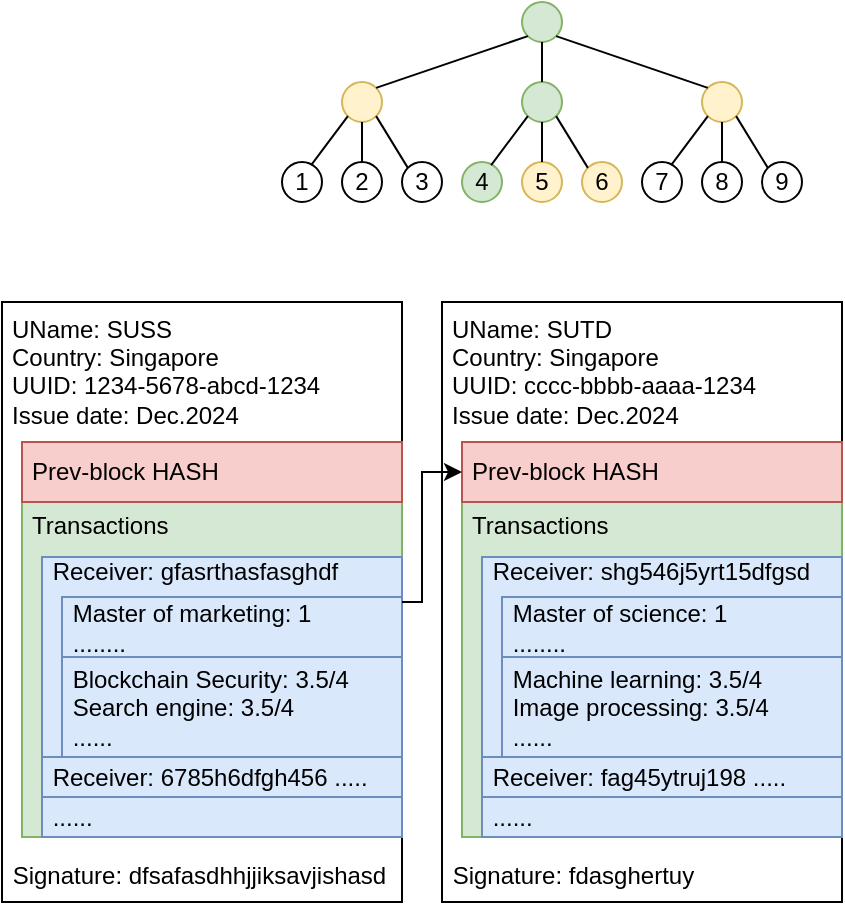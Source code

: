 <mxfile version="24.7.14">
  <diagram name="Page-1" id="_C3TLegI7R8yPhaLSQ1L">
    <mxGraphModel dx="1854" dy="439" grid="1" gridSize="10" guides="1" tooltips="1" connect="1" arrows="1" fold="1" page="1" pageScale="1" pageWidth="850" pageHeight="1100" math="0" shadow="0">
      <root>
        <mxCell id="0" />
        <mxCell id="1" parent="0" />
        <mxCell id="fRx-R-XlH92UUbTNDXMt-1" value="1" style="ellipse;whiteSpace=wrap;html=1;" parent="1" vertex="1">
          <mxGeometry x="360" y="250" width="20" height="20" as="geometry" />
        </mxCell>
        <mxCell id="fRx-R-XlH92UUbTNDXMt-2" value="2" style="ellipse;whiteSpace=wrap;html=1;" parent="1" vertex="1">
          <mxGeometry x="390" y="250" width="20" height="20" as="geometry" />
        </mxCell>
        <mxCell id="fRx-R-XlH92UUbTNDXMt-3" value="3" style="ellipse;whiteSpace=wrap;html=1;" parent="1" vertex="1">
          <mxGeometry x="420" y="250" width="20" height="20" as="geometry" />
        </mxCell>
        <mxCell id="fRx-R-XlH92UUbTNDXMt-4" value="" style="ellipse;whiteSpace=wrap;html=1;fillColor=#fff2cc;strokeColor=#d6b656;" parent="1" vertex="1">
          <mxGeometry x="390" y="210" width="20" height="20" as="geometry" />
        </mxCell>
        <mxCell id="fRx-R-XlH92UUbTNDXMt-5" value="" style="endArrow=none;html=1;rounded=0;exitX=0.729;exitY=0.076;exitDx=0;exitDy=0;entryX=0;entryY=1;entryDx=0;entryDy=0;exitPerimeter=0;" parent="1" source="fRx-R-XlH92UUbTNDXMt-1" target="fRx-R-XlH92UUbTNDXMt-4" edge="1">
          <mxGeometry width="50" height="50" relative="1" as="geometry">
            <mxPoint x="440" y="270" as="sourcePoint" />
            <mxPoint x="490" y="220" as="targetPoint" />
          </mxGeometry>
        </mxCell>
        <mxCell id="fRx-R-XlH92UUbTNDXMt-6" value="" style="endArrow=none;html=1;rounded=0;exitX=0.5;exitY=0;exitDx=0;exitDy=0;entryX=0.5;entryY=1;entryDx=0;entryDy=0;" parent="1" source="fRx-R-XlH92UUbTNDXMt-2" target="fRx-R-XlH92UUbTNDXMt-4" edge="1">
          <mxGeometry width="50" height="50" relative="1" as="geometry">
            <mxPoint x="384" y="262" as="sourcePoint" />
            <mxPoint x="403" y="237" as="targetPoint" />
          </mxGeometry>
        </mxCell>
        <mxCell id="fRx-R-XlH92UUbTNDXMt-7" value="" style="endArrow=none;html=1;rounded=0;exitX=0;exitY=0;exitDx=0;exitDy=0;entryX=1;entryY=1;entryDx=0;entryDy=0;" parent="1" source="fRx-R-XlH92UUbTNDXMt-3" target="fRx-R-XlH92UUbTNDXMt-4" edge="1">
          <mxGeometry width="50" height="50" relative="1" as="geometry">
            <mxPoint x="410" y="260" as="sourcePoint" />
            <mxPoint x="410" y="240" as="targetPoint" />
          </mxGeometry>
        </mxCell>
        <mxCell id="fRx-R-XlH92UUbTNDXMt-8" value="4" style="ellipse;whiteSpace=wrap;html=1;fillColor=#d5e8d4;strokeColor=#82b366;" parent="1" vertex="1">
          <mxGeometry x="450" y="250" width="20" height="20" as="geometry" />
        </mxCell>
        <mxCell id="fRx-R-XlH92UUbTNDXMt-9" value="5" style="ellipse;whiteSpace=wrap;html=1;fillColor=#fff2cc;strokeColor=#d6b656;" parent="1" vertex="1">
          <mxGeometry x="480" y="250" width="20" height="20" as="geometry" />
        </mxCell>
        <mxCell id="fRx-R-XlH92UUbTNDXMt-10" value="6" style="ellipse;whiteSpace=wrap;html=1;fillColor=#fff2cc;strokeColor=#d6b656;" parent="1" vertex="1">
          <mxGeometry x="510" y="250" width="20" height="20" as="geometry" />
        </mxCell>
        <mxCell id="fRx-R-XlH92UUbTNDXMt-11" value="" style="ellipse;whiteSpace=wrap;html=1;fillColor=#d5e8d4;strokeColor=#82b366;" parent="1" vertex="1">
          <mxGeometry x="480" y="210" width="20" height="20" as="geometry" />
        </mxCell>
        <mxCell id="fRx-R-XlH92UUbTNDXMt-12" value="" style="endArrow=none;html=1;rounded=0;exitX=0.729;exitY=0.076;exitDx=0;exitDy=0;entryX=0;entryY=1;entryDx=0;entryDy=0;exitPerimeter=0;" parent="1" source="fRx-R-XlH92UUbTNDXMt-8" target="fRx-R-XlH92UUbTNDXMt-11" edge="1">
          <mxGeometry width="50" height="50" relative="1" as="geometry">
            <mxPoint x="530" y="270" as="sourcePoint" />
            <mxPoint x="580" y="220" as="targetPoint" />
          </mxGeometry>
        </mxCell>
        <mxCell id="fRx-R-XlH92UUbTNDXMt-13" value="" style="endArrow=none;html=1;rounded=0;exitX=0.5;exitY=0;exitDx=0;exitDy=0;entryX=0.5;entryY=1;entryDx=0;entryDy=0;" parent="1" source="fRx-R-XlH92UUbTNDXMt-9" target="fRx-R-XlH92UUbTNDXMt-11" edge="1">
          <mxGeometry width="50" height="50" relative="1" as="geometry">
            <mxPoint x="474" y="262" as="sourcePoint" />
            <mxPoint x="493" y="237" as="targetPoint" />
          </mxGeometry>
        </mxCell>
        <mxCell id="fRx-R-XlH92UUbTNDXMt-14" value="" style="endArrow=none;html=1;rounded=0;exitX=0;exitY=0;exitDx=0;exitDy=0;entryX=1;entryY=1;entryDx=0;entryDy=0;" parent="1" source="fRx-R-XlH92UUbTNDXMt-10" target="fRx-R-XlH92UUbTNDXMt-11" edge="1">
          <mxGeometry width="50" height="50" relative="1" as="geometry">
            <mxPoint x="500" y="260" as="sourcePoint" />
            <mxPoint x="500" y="240" as="targetPoint" />
          </mxGeometry>
        </mxCell>
        <mxCell id="fRx-R-XlH92UUbTNDXMt-15" value="7" style="ellipse;whiteSpace=wrap;html=1;" parent="1" vertex="1">
          <mxGeometry x="540" y="250" width="20" height="20" as="geometry" />
        </mxCell>
        <mxCell id="fRx-R-XlH92UUbTNDXMt-16" value="8" style="ellipse;whiteSpace=wrap;html=1;" parent="1" vertex="1">
          <mxGeometry x="570" y="250" width="20" height="20" as="geometry" />
        </mxCell>
        <mxCell id="fRx-R-XlH92UUbTNDXMt-17" value="9" style="ellipse;whiteSpace=wrap;html=1;" parent="1" vertex="1">
          <mxGeometry x="600" y="250" width="20" height="20" as="geometry" />
        </mxCell>
        <mxCell id="fRx-R-XlH92UUbTNDXMt-18" value="" style="ellipse;whiteSpace=wrap;html=1;fillColor=#fff2cc;strokeColor=#d6b656;" parent="1" vertex="1">
          <mxGeometry x="570" y="210" width="20" height="20" as="geometry" />
        </mxCell>
        <mxCell id="fRx-R-XlH92UUbTNDXMt-19" value="" style="endArrow=none;html=1;rounded=0;exitX=0.729;exitY=0.076;exitDx=0;exitDy=0;entryX=0;entryY=1;entryDx=0;entryDy=0;exitPerimeter=0;" parent="1" source="fRx-R-XlH92UUbTNDXMt-15" target="fRx-R-XlH92UUbTNDXMt-18" edge="1">
          <mxGeometry width="50" height="50" relative="1" as="geometry">
            <mxPoint x="620" y="270" as="sourcePoint" />
            <mxPoint x="670" y="220" as="targetPoint" />
          </mxGeometry>
        </mxCell>
        <mxCell id="fRx-R-XlH92UUbTNDXMt-20" value="" style="endArrow=none;html=1;rounded=0;exitX=0.5;exitY=0;exitDx=0;exitDy=0;entryX=0.5;entryY=1;entryDx=0;entryDy=0;" parent="1" source="fRx-R-XlH92UUbTNDXMt-16" target="fRx-R-XlH92UUbTNDXMt-18" edge="1">
          <mxGeometry width="50" height="50" relative="1" as="geometry">
            <mxPoint x="564" y="262" as="sourcePoint" />
            <mxPoint x="583" y="237" as="targetPoint" />
          </mxGeometry>
        </mxCell>
        <mxCell id="fRx-R-XlH92UUbTNDXMt-21" value="" style="endArrow=none;html=1;rounded=0;exitX=0;exitY=0;exitDx=0;exitDy=0;entryX=1;entryY=1;entryDx=0;entryDy=0;" parent="1" source="fRx-R-XlH92UUbTNDXMt-17" target="fRx-R-XlH92UUbTNDXMt-18" edge="1">
          <mxGeometry width="50" height="50" relative="1" as="geometry">
            <mxPoint x="590" y="260" as="sourcePoint" />
            <mxPoint x="590" y="240" as="targetPoint" />
          </mxGeometry>
        </mxCell>
        <mxCell id="fRx-R-XlH92UUbTNDXMt-22" value="" style="ellipse;whiteSpace=wrap;html=1;fillColor=#d5e8d4;strokeColor=#82b366;" parent="1" vertex="1">
          <mxGeometry x="480" y="170" width="20" height="20" as="geometry" />
        </mxCell>
        <mxCell id="fRx-R-XlH92UUbTNDXMt-23" value="" style="endArrow=none;html=1;rounded=0;entryX=0.5;entryY=1;entryDx=0;entryDy=0;exitX=0.5;exitY=0;exitDx=0;exitDy=0;" parent="1" source="fRx-R-XlH92UUbTNDXMt-11" target="fRx-R-XlH92UUbTNDXMt-22" edge="1">
          <mxGeometry width="50" height="50" relative="1" as="geometry">
            <mxPoint x="440" y="200" as="sourcePoint" />
            <mxPoint x="490" y="150" as="targetPoint" />
          </mxGeometry>
        </mxCell>
        <mxCell id="fRx-R-XlH92UUbTNDXMt-24" value="" style="endArrow=none;html=1;rounded=0;entryX=0;entryY=1;entryDx=0;entryDy=0;exitX=1;exitY=0;exitDx=0;exitDy=0;" parent="1" source="fRx-R-XlH92UUbTNDXMt-4" target="fRx-R-XlH92UUbTNDXMt-22" edge="1">
          <mxGeometry width="50" height="50" relative="1" as="geometry">
            <mxPoint x="420" y="210" as="sourcePoint" />
            <mxPoint x="500" y="200" as="targetPoint" />
          </mxGeometry>
        </mxCell>
        <mxCell id="fRx-R-XlH92UUbTNDXMt-25" value="" style="endArrow=none;html=1;rounded=0;entryX=1;entryY=1;entryDx=0;entryDy=0;exitX=0;exitY=0;exitDx=0;exitDy=0;" parent="1" source="fRx-R-XlH92UUbTNDXMt-18" target="fRx-R-XlH92UUbTNDXMt-22" edge="1">
          <mxGeometry width="50" height="50" relative="1" as="geometry">
            <mxPoint x="417" y="223" as="sourcePoint" />
            <mxPoint x="493" y="197" as="targetPoint" />
          </mxGeometry>
        </mxCell>
        <mxCell id="HGDvCcWBCPNiUjmK5g9L-1" value="&lt;div style=&quot;text-align: justify; padding-left: 3px;&quot;&gt;&lt;span style=&quot;background-color: initial;&quot;&gt;UName: SUSS&lt;/span&gt;&lt;/div&gt;&lt;div style=&quot;text-align: justify; padding-left: 3px;&quot;&gt;&lt;span style=&quot;background-color: initial;&quot;&gt;Country: Singapore&lt;/span&gt;&lt;/div&gt;&lt;div style=&quot;text-align: justify; padding-left: 3px;&quot;&gt;&lt;span style=&quot;background-color: initial;&quot;&gt;UUID: 1234-5678-abcd-1234&lt;/span&gt;&lt;/div&gt;&lt;div style=&quot;text-align: justify; padding-left: 3px;&quot;&gt;Issue date: Dec.2024&lt;/div&gt;&lt;div style=&quot;text-align: justify; padding-left: 3px;&quot;&gt;&lt;br&gt;&lt;/div&gt;&lt;div style=&quot;text-align: justify;&quot;&gt;&lt;br&gt;&lt;/div&gt;&lt;div style=&quot;text-align: justify;&quot;&gt;&lt;br&gt;&lt;/div&gt;&lt;div style=&quot;text-align: justify;&quot;&gt;&lt;br&gt;&lt;/div&gt;&lt;div style=&quot;text-align: justify;&quot;&gt;&lt;br&gt;&lt;/div&gt;&lt;div style=&quot;text-align: justify;&quot;&gt;&lt;br&gt;&lt;/div&gt;&lt;div style=&quot;text-align: justify;&quot;&gt;&lt;br&gt;&lt;/div&gt;&lt;div style=&quot;text-align: justify;&quot;&gt;&lt;br&gt;&lt;/div&gt;&lt;div style=&quot;text-align: justify;&quot;&gt;&lt;br&gt;&lt;/div&gt;&lt;div style=&quot;text-align: justify;&quot;&gt;&lt;br&gt;&lt;/div&gt;&lt;div style=&quot;text-align: justify;&quot;&gt;&lt;br&gt;&lt;/div&gt;&lt;div style=&quot;text-align: justify;&quot;&gt;&lt;br&gt;&lt;/div&gt;&lt;div style=&quot;text-align: justify;&quot;&gt;&lt;br&gt;&lt;/div&gt;&lt;div style=&quot;text-align: justify;&quot;&gt;&lt;br&gt;&lt;/div&gt;&lt;div style=&quot;text-align: justify;&quot;&gt;&lt;br&gt;&lt;/div&gt;&lt;div style=&quot;text-align: justify;&quot;&gt;&amp;nbsp;Signature: dfsafasdhhjjiksavjishasd&lt;/div&gt;" style="rounded=0;whiteSpace=wrap;html=1;align=left;" parent="1" vertex="1">
          <mxGeometry x="220" y="320" width="200" height="300" as="geometry" />
        </mxCell>
        <mxCell id="HGDvCcWBCPNiUjmK5g9L-19" value="&lt;div style=&quot;text-align: justify; padding-left: 3px;&quot;&gt;&lt;span style=&quot;background-color: initial;&quot;&gt;Transactions&lt;/span&gt;&lt;/div&gt;&lt;div&gt;&lt;br&gt;&lt;/div&gt;&lt;div&gt;&lt;br&gt;&lt;/div&gt;&lt;div&gt;&lt;br&gt;&lt;/div&gt;&lt;div&gt;&lt;br&gt;&lt;/div&gt;&lt;div&gt;&lt;br&gt;&lt;/div&gt;&lt;div&gt;&lt;br&gt;&lt;/div&gt;&lt;div&gt;&lt;br&gt;&lt;/div&gt;&lt;div&gt;&lt;br&gt;&lt;/div&gt;&lt;div&gt;&lt;br&gt;&lt;/div&gt;&lt;div&gt;&amp;nbsp; &amp;nbsp; .....&lt;/div&gt;" style="rounded=0;whiteSpace=wrap;html=1;align=left;fillColor=#d5e8d4;strokeColor=#82b366;" parent="1" vertex="1">
          <mxGeometry x="230" y="420" width="190" height="167.5" as="geometry" />
        </mxCell>
        <mxCell id="HGDvCcWBCPNiUjmK5g9L-22" value="&amp;nbsp;Receiver: gfasrthasfasghdf&lt;div&gt;&lt;br&gt;&lt;/div&gt;&lt;div&gt;&lt;br&gt;&lt;/div&gt;&lt;div&gt;&lt;br&gt;&lt;/div&gt;&lt;div&gt;&lt;br&gt;&lt;/div&gt;&lt;div&gt;&lt;br&gt;&lt;/div&gt;&lt;div&gt;&lt;br&gt;&lt;/div&gt;" style="rounded=0;whiteSpace=wrap;html=1;align=left;fillColor=#dae8fc;strokeColor=#6c8ebf;" parent="1" vertex="1">
          <mxGeometry x="240" y="447.5" width="180" height="100" as="geometry" />
        </mxCell>
        <mxCell id="HGDvCcWBCPNiUjmK5g9L-24" value="&amp;nbsp;Master of marketing: 1&lt;div&gt;&amp;nbsp;........&lt;/div&gt;" style="rounded=0;whiteSpace=wrap;html=1;align=left;fillColor=#dae8fc;strokeColor=#6c8ebf;" parent="1" vertex="1">
          <mxGeometry x="250" y="467.5" width="170" height="30" as="geometry" />
        </mxCell>
        <mxCell id="HGDvCcWBCPNiUjmK5g9L-25" value="&amp;nbsp;Blockchain Security: 3.5/4&lt;div&gt;&amp;nbsp;Search engine: 3.5/4&lt;/div&gt;&lt;div&gt;&amp;nbsp;......&lt;/div&gt;" style="rounded=0;whiteSpace=wrap;html=1;align=left;fillColor=#dae8fc;strokeColor=#6c8ebf;" parent="1" vertex="1">
          <mxGeometry x="250" y="497.5" width="170" height="50" as="geometry" />
        </mxCell>
        <mxCell id="HGDvCcWBCPNiUjmK5g9L-27" value="&amp;nbsp;Receiver: 6785h6dfgh456 ....." style="rounded=0;whiteSpace=wrap;html=1;align=left;fillColor=#dae8fc;strokeColor=#6c8ebf;" parent="1" vertex="1">
          <mxGeometry x="240" y="547.5" width="180" height="20" as="geometry" />
        </mxCell>
        <mxCell id="HGDvCcWBCPNiUjmK5g9L-28" value="&amp;nbsp;......" style="rounded=0;whiteSpace=wrap;html=1;align=left;fillColor=#dae8fc;strokeColor=#6c8ebf;" parent="1" vertex="1">
          <mxGeometry x="240" y="567.5" width="180" height="20" as="geometry" />
        </mxCell>
        <mxCell id="HGDvCcWBCPNiUjmK5g9L-29" value="&lt;div style=&quot;text-align: justify; padding-left: 3px;&quot;&gt;&lt;span style=&quot;background-color: initial;&quot;&gt;UName: SUTD&lt;/span&gt;&lt;/div&gt;&lt;div style=&quot;text-align: justify; padding-left: 3px;&quot;&gt;&lt;span style=&quot;background-color: initial;&quot;&gt;Country: Singapore&lt;/span&gt;&lt;/div&gt;&lt;div style=&quot;text-align: justify; padding-left: 3px;&quot;&gt;&lt;span style=&quot;background-color: initial;&quot;&gt;UUID: cccc-bbbb-aaaa-1234&lt;/span&gt;&lt;/div&gt;&lt;div style=&quot;text-align: justify; padding-left: 3px;&quot;&gt;Issue date: Dec.2024&lt;/div&gt;&lt;div style=&quot;text-align: justify;&quot;&gt;&lt;br&gt;&lt;/div&gt;&lt;div style=&quot;text-align: justify;&quot;&gt;&lt;br&gt;&lt;/div&gt;&lt;div style=&quot;text-align: justify;&quot;&gt;&lt;br&gt;&lt;/div&gt;&lt;div style=&quot;text-align: justify;&quot;&gt;&lt;br&gt;&lt;/div&gt;&lt;div style=&quot;text-align: justify;&quot;&gt;&lt;br&gt;&lt;/div&gt;&lt;div style=&quot;text-align: justify;&quot;&gt;&lt;br&gt;&lt;/div&gt;&lt;div style=&quot;text-align: justify;&quot;&gt;&lt;br&gt;&lt;/div&gt;&lt;div style=&quot;text-align: justify;&quot;&gt;&lt;br&gt;&lt;/div&gt;&lt;div style=&quot;text-align: justify;&quot;&gt;&lt;br&gt;&lt;/div&gt;&lt;div style=&quot;text-align: justify;&quot;&gt;&lt;br&gt;&lt;/div&gt;&lt;div style=&quot;text-align: justify;&quot;&gt;&lt;br&gt;&lt;/div&gt;&lt;div style=&quot;text-align: justify;&quot;&gt;&lt;br&gt;&lt;/div&gt;&lt;div style=&quot;text-align: justify;&quot;&gt;&lt;br&gt;&lt;/div&gt;&lt;div style=&quot;text-align: justify;&quot;&gt;&lt;br&gt;&lt;/div&gt;&lt;div style=&quot;text-align: justify;&quot;&gt;&lt;br&gt;&lt;/div&gt;&lt;div style=&quot;text-align: justify;&quot;&gt;&amp;nbsp;Signature: fdasghertuy&lt;/div&gt;" style="rounded=0;whiteSpace=wrap;html=1;align=left;" parent="1" vertex="1">
          <mxGeometry x="440" y="320" width="200" height="300" as="geometry" />
        </mxCell>
        <mxCell id="HGDvCcWBCPNiUjmK5g9L-30" value="&lt;div style=&quot;text-align: justify; padding-left: 3px;&quot;&gt;&lt;span style=&quot;background-color: initial;&quot;&gt;Transactions&lt;/span&gt;&lt;/div&gt;&lt;div&gt;&lt;br&gt;&lt;/div&gt;&lt;div&gt;&lt;br&gt;&lt;/div&gt;&lt;div&gt;&lt;br&gt;&lt;/div&gt;&lt;div&gt;&lt;br&gt;&lt;/div&gt;&lt;div&gt;&lt;br&gt;&lt;/div&gt;&lt;div&gt;&lt;br&gt;&lt;/div&gt;&lt;div&gt;&lt;br&gt;&lt;/div&gt;&lt;div&gt;&lt;br&gt;&lt;/div&gt;&lt;div&gt;&lt;br&gt;&lt;/div&gt;&lt;div&gt;&amp;nbsp; &amp;nbsp; .....&lt;/div&gt;" style="rounded=0;whiteSpace=wrap;html=1;align=left;fillColor=#d5e8d4;strokeColor=#82b366;" parent="1" vertex="1">
          <mxGeometry x="450" y="420" width="190" height="167.5" as="geometry" />
        </mxCell>
        <mxCell id="HGDvCcWBCPNiUjmK5g9L-31" value="&amp;nbsp;Receiver: shg546j5yrt15dfgsd&lt;div&gt;&lt;br&gt;&lt;/div&gt;&lt;div&gt;&lt;br&gt;&lt;/div&gt;&lt;div&gt;&lt;br&gt;&lt;/div&gt;&lt;div&gt;&lt;br&gt;&lt;/div&gt;&lt;div&gt;&lt;br&gt;&lt;/div&gt;&lt;div&gt;&lt;br&gt;&lt;/div&gt;" style="rounded=0;whiteSpace=wrap;html=1;align=left;fillColor=#dae8fc;strokeColor=#6c8ebf;" parent="1" vertex="1">
          <mxGeometry x="460" y="447.5" width="180" height="100" as="geometry" />
        </mxCell>
        <mxCell id="HGDvCcWBCPNiUjmK5g9L-32" value="&amp;nbsp;Master of science: 1&lt;div&gt;&amp;nbsp;........&lt;/div&gt;" style="rounded=0;whiteSpace=wrap;html=1;align=left;fillColor=#dae8fc;strokeColor=#6c8ebf;" parent="1" vertex="1">
          <mxGeometry x="470" y="467.5" width="170" height="30" as="geometry" />
        </mxCell>
        <mxCell id="HGDvCcWBCPNiUjmK5g9L-33" value="&amp;nbsp;Machine learning: 3.5/4&lt;div&gt;&amp;nbsp;Image processing: 3.5/4&lt;/div&gt;&lt;div&gt;&amp;nbsp;......&lt;/div&gt;" style="rounded=0;whiteSpace=wrap;html=1;align=left;fillColor=#dae8fc;strokeColor=#6c8ebf;" parent="1" vertex="1">
          <mxGeometry x="470" y="497.5" width="170" height="50" as="geometry" />
        </mxCell>
        <mxCell id="HGDvCcWBCPNiUjmK5g9L-34" value="&amp;nbsp;Receiver: fag45ytruj198 ....." style="rounded=0;whiteSpace=wrap;html=1;align=left;fillColor=#dae8fc;strokeColor=#6c8ebf;" parent="1" vertex="1">
          <mxGeometry x="460" y="547.5" width="180" height="20" as="geometry" />
        </mxCell>
        <mxCell id="HGDvCcWBCPNiUjmK5g9L-35" value="&amp;nbsp;......" style="rounded=0;whiteSpace=wrap;html=1;align=left;fillColor=#dae8fc;strokeColor=#6c8ebf;" parent="1" vertex="1">
          <mxGeometry x="460" y="567.5" width="180" height="20" as="geometry" />
        </mxCell>
        <mxCell id="Yje_GI-ASQfsuI91PQu2-1" value="&lt;div style=&quot;text-align: justify; padding-left: 3px;&quot;&gt;&lt;span style=&quot;background-color: initial;&quot;&gt;Prev-block HASH&lt;/span&gt;&lt;/div&gt;" style="rounded=0;whiteSpace=wrap;html=1;align=left;fillColor=#f8cecc;strokeColor=#b85450;" vertex="1" parent="1">
          <mxGeometry x="450" y="390" width="190" height="30" as="geometry" />
        </mxCell>
        <mxCell id="Yje_GI-ASQfsuI91PQu2-2" value="&lt;div style=&quot;text-align: justify; padding-left: 3px;&quot;&gt;&lt;span style=&quot;background-color: initial;&quot;&gt;Prev-block HASH&lt;/span&gt;&lt;/div&gt;" style="rounded=0;whiteSpace=wrap;html=1;align=left;fillColor=#f8cecc;strokeColor=#b85450;" vertex="1" parent="1">
          <mxGeometry x="230" y="390" width="190" height="30" as="geometry" />
        </mxCell>
        <mxCell id="Yje_GI-ASQfsuI91PQu2-3" style="edgeStyle=orthogonalEdgeStyle;rounded=0;orthogonalLoop=1;jettySize=auto;html=1;entryX=0;entryY=0.5;entryDx=0;entryDy=0;" edge="1" parent="1" source="HGDvCcWBCPNiUjmK5g9L-1" target="Yje_GI-ASQfsuI91PQu2-1">
          <mxGeometry relative="1" as="geometry">
            <Array as="points">
              <mxPoint x="430" y="470" />
              <mxPoint x="430" y="405" />
            </Array>
          </mxGeometry>
        </mxCell>
      </root>
    </mxGraphModel>
  </diagram>
</mxfile>
